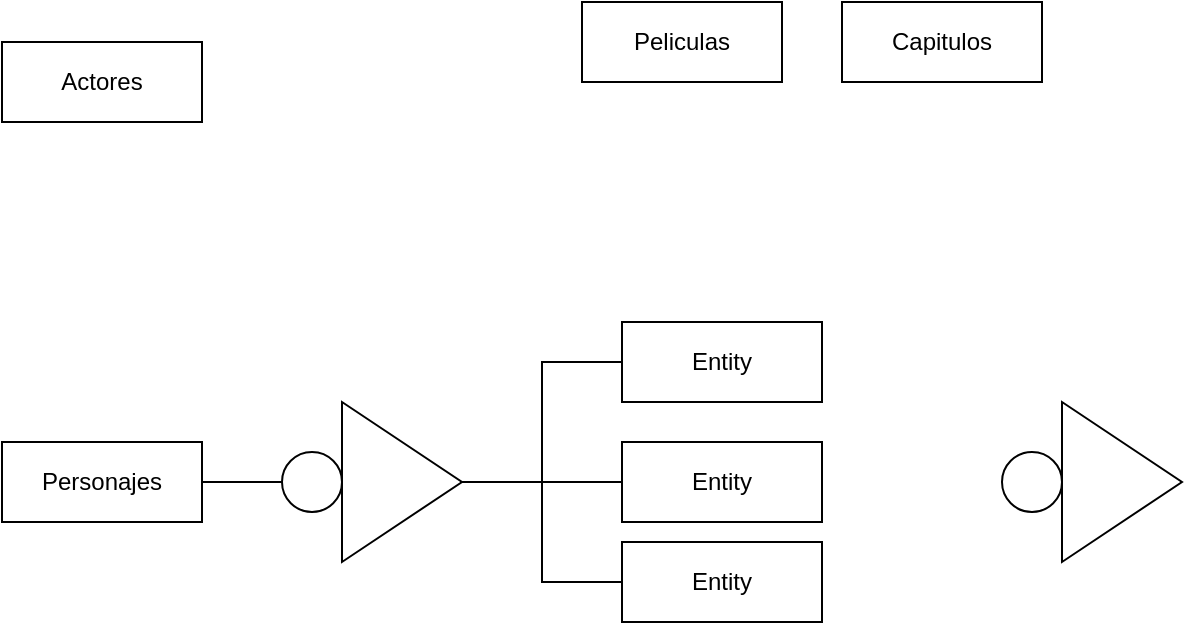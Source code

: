 <mxfile version="22.0.4" type="github">
  <diagram name="Page-1" id="vt7E26coTQ7GBFosNAj3">
    <mxGraphModel dx="1393" dy="758" grid="1" gridSize="10" guides="1" tooltips="1" connect="1" arrows="1" fold="1" page="1" pageScale="1" pageWidth="850" pageHeight="1100" math="0" shadow="0">
      <root>
        <mxCell id="0" />
        <mxCell id="1" parent="0" />
        <mxCell id="EmvSPIBgGL5C_TIdjesC-2" value="Personajes" style="whiteSpace=wrap;html=1;align=center;" vertex="1" parent="1">
          <mxGeometry x="60" y="300" width="100" height="40" as="geometry" />
        </mxCell>
        <mxCell id="EmvSPIBgGL5C_TIdjesC-3" value="Actores" style="whiteSpace=wrap;html=1;align=center;" vertex="1" parent="1">
          <mxGeometry x="60" y="100" width="100" height="40" as="geometry" />
        </mxCell>
        <mxCell id="EmvSPIBgGL5C_TIdjesC-4" value="Capitulos" style="whiteSpace=wrap;html=1;align=center;" vertex="1" parent="1">
          <mxGeometry x="480" y="80" width="100" height="40" as="geometry" />
        </mxCell>
        <mxCell id="EmvSPIBgGL5C_TIdjesC-5" value="Peliculas" style="whiteSpace=wrap;html=1;align=center;" vertex="1" parent="1">
          <mxGeometry x="350" y="80" width="100" height="40" as="geometry" />
        </mxCell>
        <mxCell id="EmvSPIBgGL5C_TIdjesC-8" value="" style="endArrow=none;html=1;rounded=0;entryX=1;entryY=0.5;entryDx=0;entryDy=0;exitX=0;exitY=0.5;exitDx=0;exitDy=0;" edge="1" parent="1" source="EmvSPIBgGL5C_TIdjesC-13" target="EmvSPIBgGL5C_TIdjesC-2">
          <mxGeometry width="50" height="50" relative="1" as="geometry">
            <mxPoint x="240" y="400" as="sourcePoint" />
            <mxPoint x="450" y="370" as="targetPoint" />
          </mxGeometry>
        </mxCell>
        <mxCell id="EmvSPIBgGL5C_TIdjesC-9" value="Entity" style="whiteSpace=wrap;html=1;align=center;" vertex="1" parent="1">
          <mxGeometry x="370" y="240" width="100" height="40" as="geometry" />
        </mxCell>
        <mxCell id="EmvSPIBgGL5C_TIdjesC-10" value="Entity" style="whiteSpace=wrap;html=1;align=center;" vertex="1" parent="1">
          <mxGeometry x="370" y="350" width="100" height="40" as="geometry" />
        </mxCell>
        <mxCell id="EmvSPIBgGL5C_TIdjesC-11" value="Entity" style="whiteSpace=wrap;html=1;align=center;" vertex="1" parent="1">
          <mxGeometry x="370" y="300" width="100" height="40" as="geometry" />
        </mxCell>
        <mxCell id="EmvSPIBgGL5C_TIdjesC-12" value="" style="triangle;whiteSpace=wrap;html=1;" vertex="1" parent="1">
          <mxGeometry x="230" y="280" width="60" height="80" as="geometry" />
        </mxCell>
        <mxCell id="EmvSPIBgGL5C_TIdjesC-13" value="" style="ellipse;whiteSpace=wrap;html=1;aspect=fixed;" vertex="1" parent="1">
          <mxGeometry x="200" y="305" width="30" height="30" as="geometry" />
        </mxCell>
        <mxCell id="EmvSPIBgGL5C_TIdjesC-14" value="" style="triangle;whiteSpace=wrap;html=1;" vertex="1" parent="1">
          <mxGeometry x="590" y="280" width="60" height="80" as="geometry" />
        </mxCell>
        <mxCell id="EmvSPIBgGL5C_TIdjesC-15" value="" style="ellipse;whiteSpace=wrap;html=1;aspect=fixed;" vertex="1" parent="1">
          <mxGeometry x="560" y="305" width="30" height="30" as="geometry" />
        </mxCell>
        <mxCell id="EmvSPIBgGL5C_TIdjesC-16" value="" style="endArrow=none;html=1;rounded=0;entryX=1;entryY=0.5;entryDx=0;entryDy=0;exitX=0;exitY=0.5;exitDx=0;exitDy=0;" edge="1" parent="1" source="EmvSPIBgGL5C_TIdjesC-9" target="EmvSPIBgGL5C_TIdjesC-12">
          <mxGeometry width="50" height="50" relative="1" as="geometry">
            <mxPoint x="400" y="420" as="sourcePoint" />
            <mxPoint x="450" y="370" as="targetPoint" />
            <Array as="points">
              <mxPoint x="330" y="260" />
              <mxPoint x="330" y="320" />
            </Array>
          </mxGeometry>
        </mxCell>
        <mxCell id="EmvSPIBgGL5C_TIdjesC-17" value="" style="endArrow=none;html=1;rounded=0;entryX=0;entryY=0.5;entryDx=0;entryDy=0;exitX=1;exitY=0.5;exitDx=0;exitDy=0;" edge="1" parent="1" source="EmvSPIBgGL5C_TIdjesC-12" target="EmvSPIBgGL5C_TIdjesC-10">
          <mxGeometry width="50" height="50" relative="1" as="geometry">
            <mxPoint x="400" y="420" as="sourcePoint" />
            <mxPoint x="450" y="370" as="targetPoint" />
            <Array as="points">
              <mxPoint x="330" y="320" />
              <mxPoint x="330" y="370" />
            </Array>
          </mxGeometry>
        </mxCell>
        <mxCell id="EmvSPIBgGL5C_TIdjesC-18" value="" style="endArrow=none;html=1;rounded=0;entryX=1;entryY=0.5;entryDx=0;entryDy=0;exitX=0;exitY=0.5;exitDx=0;exitDy=0;" edge="1" parent="1" source="EmvSPIBgGL5C_TIdjesC-11" target="EmvSPIBgGL5C_TIdjesC-12">
          <mxGeometry width="50" height="50" relative="1" as="geometry">
            <mxPoint x="400" y="420" as="sourcePoint" />
            <mxPoint x="450" y="370" as="targetPoint" />
          </mxGeometry>
        </mxCell>
      </root>
    </mxGraphModel>
  </diagram>
</mxfile>
